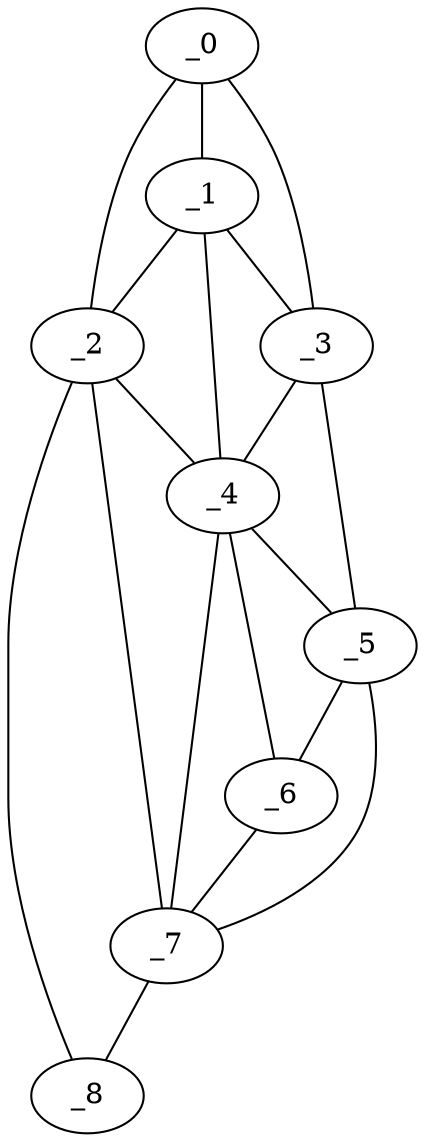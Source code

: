 graph "obj38__240.gxl" {
	_0	 [x=21,
		y=47];
	_1	 [x=33,
		y=43];
	_0 -- _1	 [valence=2];
	_2	 [x=33,
		y=53];
	_0 -- _2	 [valence=1];
	_3	 [x=42,
		y=30];
	_0 -- _3	 [valence=1];
	_1 -- _2	 [valence=2];
	_1 -- _3	 [valence=2];
	_4	 [x=44,
		y=49];
	_1 -- _4	 [valence=2];
	_2 -- _4	 [valence=2];
	_7	 [x=105,
		y=69];
	_2 -- _7	 [valence=2];
	_8	 [x=124,
		y=89];
	_2 -- _8	 [valence=1];
	_3 -- _4	 [valence=2];
	_5	 [x=59,
		y=38];
	_3 -- _5	 [valence=1];
	_4 -- _5	 [valence=2];
	_6	 [x=61,
		y=45];
	_4 -- _6	 [valence=2];
	_4 -- _7	 [valence=2];
	_5 -- _6	 [valence=2];
	_5 -- _7	 [valence=1];
	_6 -- _7	 [valence=1];
	_7 -- _8	 [valence=1];
}
